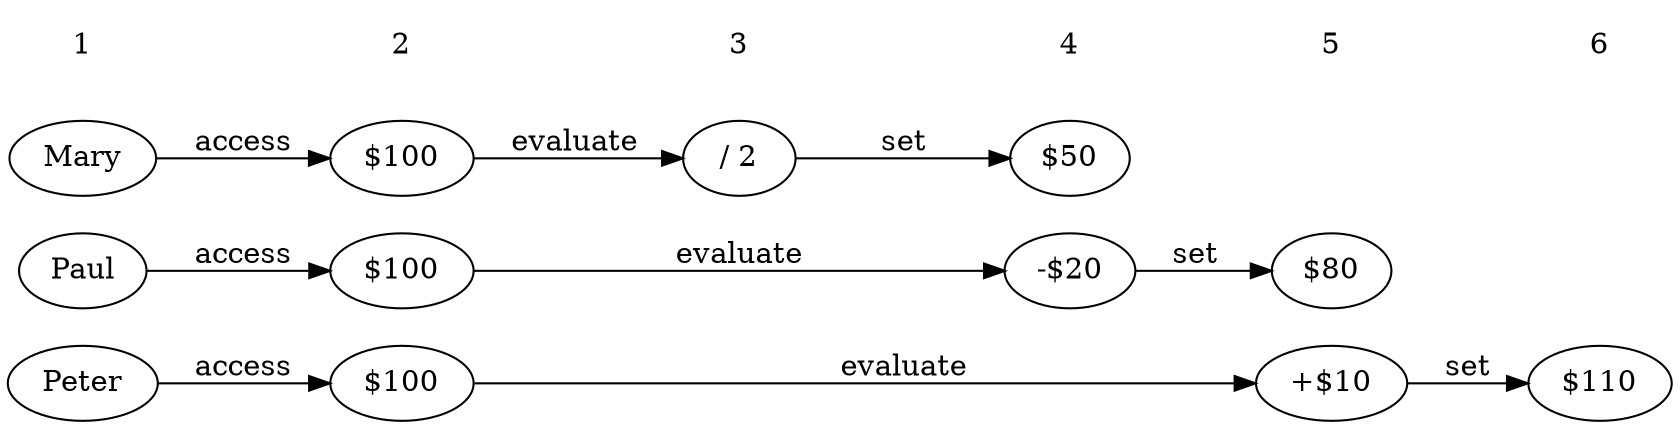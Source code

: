 #!/usr/bin/env dot
digraph concurrent_withdrawal {
        graph[rankdir=LR]
        {
                peter[label="Peter"]
                access_peter[label="$100"]
                new_peter[label="+$10"]
                set_peter[label="$110"]
        }
        {
                paul[label="Paul"]
                access_paul[label="$100"]
                new_paul[label="-$20"]
                set_paul[label="$80"]
        }
        {
                mary[label="Mary"]
                access_mary[label="$100"]
                new_mary[label="/ 2"]
                set_mary[label="$50"]
        }
        { node[shape=plaintext] 1 2 3 4 5 6 }
        { rank=same 1 peter paul mary }
        { rank=same 2 access_peter access_paul access_mary }
        { rank=same 4 new_paul }
        { rank=same 5 new_peter }
        1 -> 2 -> 3 -> 4 -> 5 -> 6 [style=invis]
        peter -> access_peter [label=access]
        access_peter -> new_peter [label=evaluate]
        new_peter -> set_peter [label=set]
        paul -> access_paul [label=access]
        access_paul -> new_paul [label=evaluate]
        new_paul -> set_paul [label=set]
        mary -> access_mary [label=access]
        access_mary -> new_mary [label=evaluate]
        new_mary -> set_mary [label=set]
}
